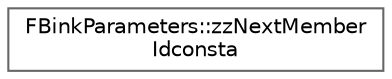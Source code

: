 digraph "Graphical Class Hierarchy"
{
 // INTERACTIVE_SVG=YES
 // LATEX_PDF_SIZE
  bgcolor="transparent";
  edge [fontname=Helvetica,fontsize=10,labelfontname=Helvetica,labelfontsize=10];
  node [fontname=Helvetica,fontsize=10,shape=box,height=0.2,width=0.4];
  rankdir="LR";
  Node0 [id="Node000000",label="FBinkParameters::zzNextMember\lIdconsta",height=0.2,width=0.4,color="grey40", fillcolor="white", style="filled",URL="$d9/d7c/structFBinkParameters_1_1zzNextMemberIdconsta.html",tooltip=" "];
}
